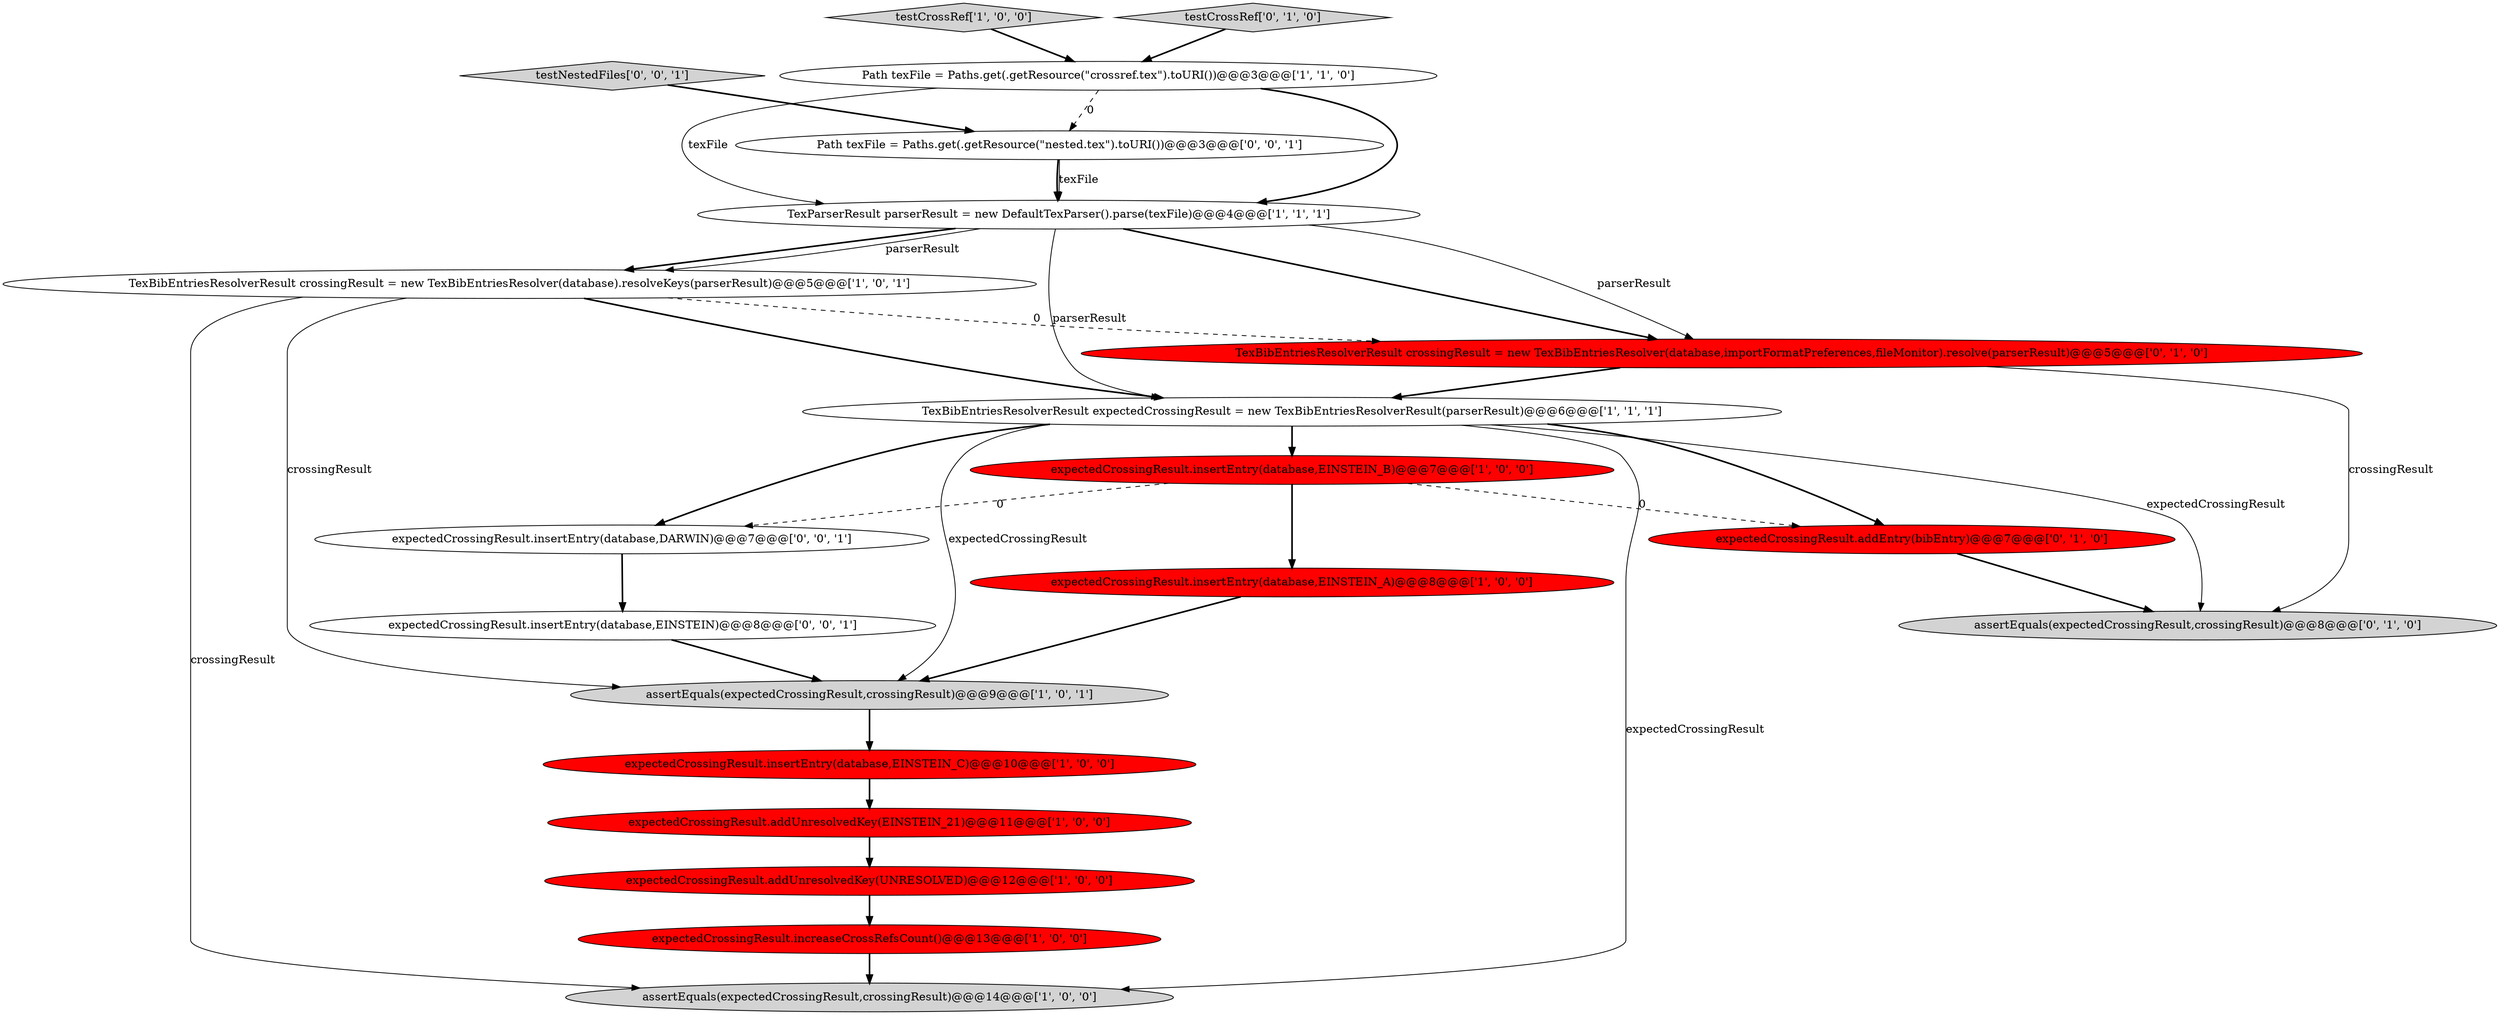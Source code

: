 digraph {
13 [style = filled, label = "expectedCrossingResult.addEntry(bibEntry)@@@7@@@['0', '1', '0']", fillcolor = red, shape = ellipse image = "AAA1AAABBB2BBB"];
15 [style = filled, label = "assertEquals(expectedCrossingResult,crossingResult)@@@8@@@['0', '1', '0']", fillcolor = lightgray, shape = ellipse image = "AAA0AAABBB2BBB"];
4 [style = filled, label = "expectedCrossingResult.insertEntry(database,EINSTEIN_B)@@@7@@@['1', '0', '0']", fillcolor = red, shape = ellipse image = "AAA1AAABBB1BBB"];
3 [style = filled, label = "testCrossRef['1', '0', '0']", fillcolor = lightgray, shape = diamond image = "AAA0AAABBB1BBB"];
5 [style = filled, label = "expectedCrossingResult.insertEntry(database,EINSTEIN_C)@@@10@@@['1', '0', '0']", fillcolor = red, shape = ellipse image = "AAA1AAABBB1BBB"];
8 [style = filled, label = "TexBibEntriesResolverResult expectedCrossingResult = new TexBibEntriesResolverResult(parserResult)@@@6@@@['1', '1', '1']", fillcolor = white, shape = ellipse image = "AAA0AAABBB1BBB"];
19 [style = filled, label = "expectedCrossingResult.insertEntry(database,DARWIN)@@@7@@@['0', '0', '1']", fillcolor = white, shape = ellipse image = "AAA0AAABBB3BBB"];
0 [style = filled, label = "TexParserResult parserResult = new DefaultTexParser().parse(texFile)@@@4@@@['1', '1', '1']", fillcolor = white, shape = ellipse image = "AAA0AAABBB1BBB"];
6 [style = filled, label = "expectedCrossingResult.addUnresolvedKey(UNRESOLVED)@@@12@@@['1', '0', '0']", fillcolor = red, shape = ellipse image = "AAA1AAABBB1BBB"];
9 [style = filled, label = "expectedCrossingResult.insertEntry(database,EINSTEIN_A)@@@8@@@['1', '0', '0']", fillcolor = red, shape = ellipse image = "AAA1AAABBB1BBB"];
11 [style = filled, label = "TexBibEntriesResolverResult crossingResult = new TexBibEntriesResolver(database).resolveKeys(parserResult)@@@5@@@['1', '0', '1']", fillcolor = white, shape = ellipse image = "AAA0AAABBB1BBB"];
12 [style = filled, label = "expectedCrossingResult.addUnresolvedKey(EINSTEIN_21)@@@11@@@['1', '0', '0']", fillcolor = red, shape = ellipse image = "AAA1AAABBB1BBB"];
2 [style = filled, label = "expectedCrossingResult.increaseCrossRefsCount()@@@13@@@['1', '0', '0']", fillcolor = red, shape = ellipse image = "AAA1AAABBB1BBB"];
18 [style = filled, label = "Path texFile = Paths.get(.getResource(\"nested.tex\").toURI())@@@3@@@['0', '0', '1']", fillcolor = white, shape = ellipse image = "AAA0AAABBB3BBB"];
1 [style = filled, label = "assertEquals(expectedCrossingResult,crossingResult)@@@9@@@['1', '0', '1']", fillcolor = lightgray, shape = ellipse image = "AAA0AAABBB1BBB"];
20 [style = filled, label = "testNestedFiles['0', '0', '1']", fillcolor = lightgray, shape = diamond image = "AAA0AAABBB3BBB"];
17 [style = filled, label = "expectedCrossingResult.insertEntry(database,EINSTEIN)@@@8@@@['0', '0', '1']", fillcolor = white, shape = ellipse image = "AAA0AAABBB3BBB"];
14 [style = filled, label = "TexBibEntriesResolverResult crossingResult = new TexBibEntriesResolver(database,importFormatPreferences,fileMonitor).resolve(parserResult)@@@5@@@['0', '1', '0']", fillcolor = red, shape = ellipse image = "AAA1AAABBB2BBB"];
16 [style = filled, label = "testCrossRef['0', '1', '0']", fillcolor = lightgray, shape = diamond image = "AAA0AAABBB2BBB"];
7 [style = filled, label = "Path texFile = Paths.get(.getResource(\"crossref.tex\").toURI())@@@3@@@['1', '1', '0']", fillcolor = white, shape = ellipse image = "AAA0AAABBB1BBB"];
10 [style = filled, label = "assertEquals(expectedCrossingResult,crossingResult)@@@14@@@['1', '0', '0']", fillcolor = lightgray, shape = ellipse image = "AAA0AAABBB1BBB"];
1->5 [style = bold, label=""];
4->9 [style = bold, label=""];
7->18 [style = dashed, label="0"];
17->1 [style = bold, label=""];
8->19 [style = bold, label=""];
16->7 [style = bold, label=""];
0->11 [style = bold, label=""];
14->15 [style = solid, label="crossingResult"];
7->0 [style = bold, label=""];
19->17 [style = bold, label=""];
2->10 [style = bold, label=""];
12->6 [style = bold, label=""];
8->10 [style = solid, label="expectedCrossingResult"];
11->10 [style = solid, label="crossingResult"];
6->2 [style = bold, label=""];
0->14 [style = solid, label="parserResult"];
20->18 [style = bold, label=""];
0->14 [style = bold, label=""];
5->12 [style = bold, label=""];
7->0 [style = solid, label="texFile"];
3->7 [style = bold, label=""];
11->14 [style = dashed, label="0"];
0->11 [style = solid, label="parserResult"];
11->8 [style = bold, label=""];
4->19 [style = dashed, label="0"];
14->8 [style = bold, label=""];
18->0 [style = solid, label="texFile"];
13->15 [style = bold, label=""];
8->15 [style = solid, label="expectedCrossingResult"];
8->4 [style = bold, label=""];
9->1 [style = bold, label=""];
4->13 [style = dashed, label="0"];
11->1 [style = solid, label="crossingResult"];
8->1 [style = solid, label="expectedCrossingResult"];
18->0 [style = bold, label=""];
8->13 [style = bold, label=""];
0->8 [style = solid, label="parserResult"];
}
